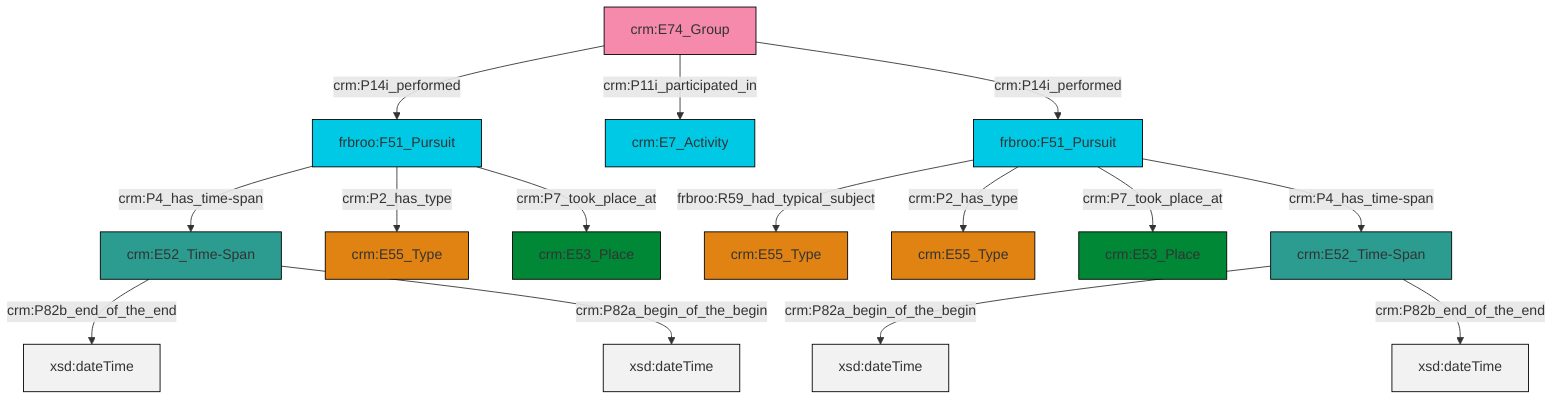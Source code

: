 graph TD
classDef Literal fill:#f2f2f2,stroke:#000000;
classDef CRM_Entity fill:#FFFFFF,stroke:#000000;
classDef Temporal_Entity fill:#00C9E6, stroke:#000000;
classDef Type fill:#E18312, stroke:#000000;
classDef Time-Span fill:#2C9C91, stroke:#000000;
classDef Appellation fill:#FFEB7F, stroke:#000000;
classDef Place fill:#008836, stroke:#000000;
classDef Persistent_Item fill:#B266B2, stroke:#000000;
classDef Conceptual_Object fill:#FFD700, stroke:#000000;
classDef Physical_Thing fill:#D2B48C, stroke:#000000;
classDef Actor fill:#f58aad, stroke:#000000;
classDef PC_Classes fill:#4ce600, stroke:#000000;
classDef Multi fill:#cccccc,stroke:#000000;

0["frbroo:F51_Pursuit"]:::Temporal_Entity -->|frbroo:R59_had_typical_subject| 1["crm:E55_Type"]:::Type
4["frbroo:F51_Pursuit"]:::Temporal_Entity -->|crm:P4_has_time-span| 5["crm:E52_Time-Span"]:::Time-Span
4["frbroo:F51_Pursuit"]:::Temporal_Entity -->|crm:P2_has_type| 6["crm:E55_Type"]:::Type
4["frbroo:F51_Pursuit"]:::Temporal_Entity -->|crm:P7_took_place_at| 7["crm:E53_Place"]:::Place
0["frbroo:F51_Pursuit"]:::Temporal_Entity -->|crm:P2_has_type| 2["crm:E55_Type"]:::Type
5["crm:E52_Time-Span"]:::Time-Span -->|crm:P82b_end_of_the_end| 11[xsd:dateTime]:::Literal
18["crm:E52_Time-Span"]:::Time-Span -->|crm:P82a_begin_of_the_begin| 19[xsd:dateTime]:::Literal
8["crm:E74_Group"]:::Actor -->|crm:P14i_performed| 4["frbroo:F51_Pursuit"]:::Temporal_Entity
8["crm:E74_Group"]:::Actor -->|crm:P11i_participated_in| 13["crm:E7_Activity"]:::Temporal_Entity
8["crm:E74_Group"]:::Actor -->|crm:P14i_performed| 0["frbroo:F51_Pursuit"]:::Temporal_Entity
18["crm:E52_Time-Span"]:::Time-Span -->|crm:P82b_end_of_the_end| 20[xsd:dateTime]:::Literal
0["frbroo:F51_Pursuit"]:::Temporal_Entity -->|crm:P7_took_place_at| 21["crm:E53_Place"]:::Place
5["crm:E52_Time-Span"]:::Time-Span -->|crm:P82a_begin_of_the_begin| 25[xsd:dateTime]:::Literal
0["frbroo:F51_Pursuit"]:::Temporal_Entity -->|crm:P4_has_time-span| 18["crm:E52_Time-Span"]:::Time-Span